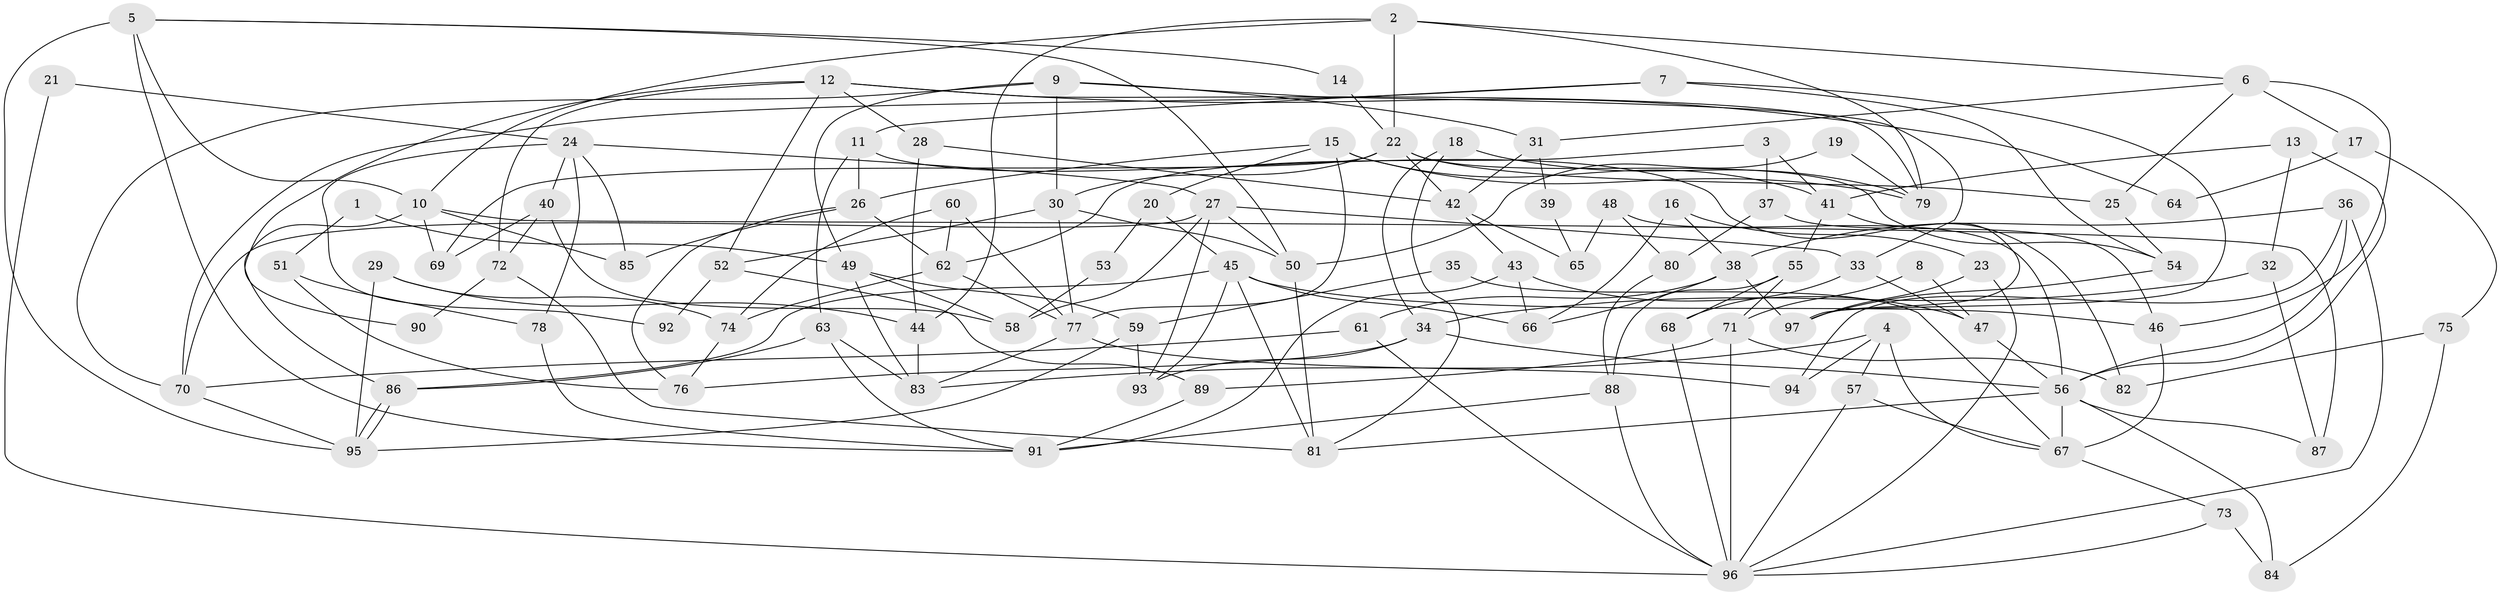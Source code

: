 // coarse degree distribution, {2: 0.10344827586206896, 3: 0.27586206896551724, 8: 0.05172413793103448, 4: 0.2413793103448276, 6: 0.034482758620689655, 5: 0.1724137931034483, 9: 0.06896551724137931, 7: 0.034482758620689655, 12: 0.017241379310344827}
// Generated by graph-tools (version 1.1) at 2025/54/03/04/25 21:54:59]
// undirected, 97 vertices, 194 edges
graph export_dot {
graph [start="1"]
  node [color=gray90,style=filled];
  1;
  2;
  3;
  4;
  5;
  6;
  7;
  8;
  9;
  10;
  11;
  12;
  13;
  14;
  15;
  16;
  17;
  18;
  19;
  20;
  21;
  22;
  23;
  24;
  25;
  26;
  27;
  28;
  29;
  30;
  31;
  32;
  33;
  34;
  35;
  36;
  37;
  38;
  39;
  40;
  41;
  42;
  43;
  44;
  45;
  46;
  47;
  48;
  49;
  50;
  51;
  52;
  53;
  54;
  55;
  56;
  57;
  58;
  59;
  60;
  61;
  62;
  63;
  64;
  65;
  66;
  67;
  68;
  69;
  70;
  71;
  72;
  73;
  74;
  75;
  76;
  77;
  78;
  79;
  80;
  81;
  82;
  83;
  84;
  85;
  86;
  87;
  88;
  89;
  90;
  91;
  92;
  93;
  94;
  95;
  96;
  97;
  1 -- 51;
  1 -- 49;
  2 -- 6;
  2 -- 22;
  2 -- 10;
  2 -- 44;
  2 -- 79;
  3 -- 41;
  3 -- 62;
  3 -- 37;
  4 -- 83;
  4 -- 67;
  4 -- 57;
  4 -- 94;
  5 -- 95;
  5 -- 50;
  5 -- 10;
  5 -- 14;
  5 -- 91;
  6 -- 25;
  6 -- 46;
  6 -- 17;
  6 -- 31;
  7 -- 97;
  7 -- 70;
  7 -- 11;
  7 -- 54;
  8 -- 47;
  8 -- 71;
  9 -- 30;
  9 -- 70;
  9 -- 31;
  9 -- 33;
  9 -- 49;
  10 -- 69;
  10 -- 85;
  10 -- 86;
  10 -- 87;
  11 -- 63;
  11 -- 26;
  11 -- 82;
  12 -- 79;
  12 -- 72;
  12 -- 28;
  12 -- 52;
  12 -- 64;
  12 -- 90;
  13 -- 56;
  13 -- 41;
  13 -- 32;
  14 -- 22;
  15 -- 26;
  15 -- 79;
  15 -- 20;
  15 -- 41;
  15 -- 77;
  16 -- 66;
  16 -- 38;
  16 -- 23;
  17 -- 75;
  17 -- 64;
  18 -- 81;
  18 -- 34;
  18 -- 79;
  19 -- 79;
  19 -- 50;
  20 -- 45;
  20 -- 53;
  21 -- 96;
  21 -- 24;
  22 -- 42;
  22 -- 30;
  22 -- 25;
  22 -- 54;
  22 -- 69;
  23 -- 97;
  23 -- 96;
  24 -- 40;
  24 -- 85;
  24 -- 27;
  24 -- 78;
  24 -- 92;
  25 -- 54;
  26 -- 62;
  26 -- 76;
  26 -- 85;
  27 -- 33;
  27 -- 50;
  27 -- 58;
  27 -- 70;
  27 -- 93;
  28 -- 42;
  28 -- 44;
  29 -- 44;
  29 -- 95;
  29 -- 74;
  30 -- 77;
  30 -- 50;
  30 -- 52;
  31 -- 39;
  31 -- 42;
  32 -- 87;
  32 -- 34;
  33 -- 68;
  33 -- 47;
  34 -- 76;
  34 -- 56;
  34 -- 93;
  35 -- 59;
  35 -- 67;
  36 -- 96;
  36 -- 94;
  36 -- 38;
  36 -- 56;
  37 -- 46;
  37 -- 80;
  38 -- 61;
  38 -- 66;
  38 -- 97;
  39 -- 65;
  40 -- 58;
  40 -- 69;
  40 -- 72;
  41 -- 97;
  41 -- 55;
  42 -- 43;
  42 -- 65;
  43 -- 47;
  43 -- 66;
  43 -- 91;
  44 -- 83;
  45 -- 93;
  45 -- 86;
  45 -- 46;
  45 -- 66;
  45 -- 81;
  46 -- 67;
  47 -- 56;
  48 -- 80;
  48 -- 56;
  48 -- 65;
  49 -- 83;
  49 -- 58;
  49 -- 59;
  50 -- 81;
  51 -- 78;
  51 -- 76;
  52 -- 89;
  52 -- 92;
  53 -- 58;
  54 -- 97;
  55 -- 71;
  55 -- 68;
  55 -- 88;
  56 -- 67;
  56 -- 81;
  56 -- 84;
  56 -- 87;
  57 -- 96;
  57 -- 67;
  59 -- 93;
  59 -- 95;
  60 -- 77;
  60 -- 74;
  60 -- 62;
  61 -- 70;
  61 -- 96;
  62 -- 77;
  62 -- 74;
  63 -- 91;
  63 -- 86;
  63 -- 83;
  67 -- 73;
  68 -- 96;
  70 -- 95;
  71 -- 96;
  71 -- 89;
  71 -- 82;
  72 -- 81;
  72 -- 90;
  73 -- 96;
  73 -- 84;
  74 -- 76;
  75 -- 82;
  75 -- 84;
  77 -- 83;
  77 -- 94;
  78 -- 91;
  80 -- 88;
  86 -- 95;
  86 -- 95;
  88 -- 91;
  88 -- 96;
  89 -- 91;
}

